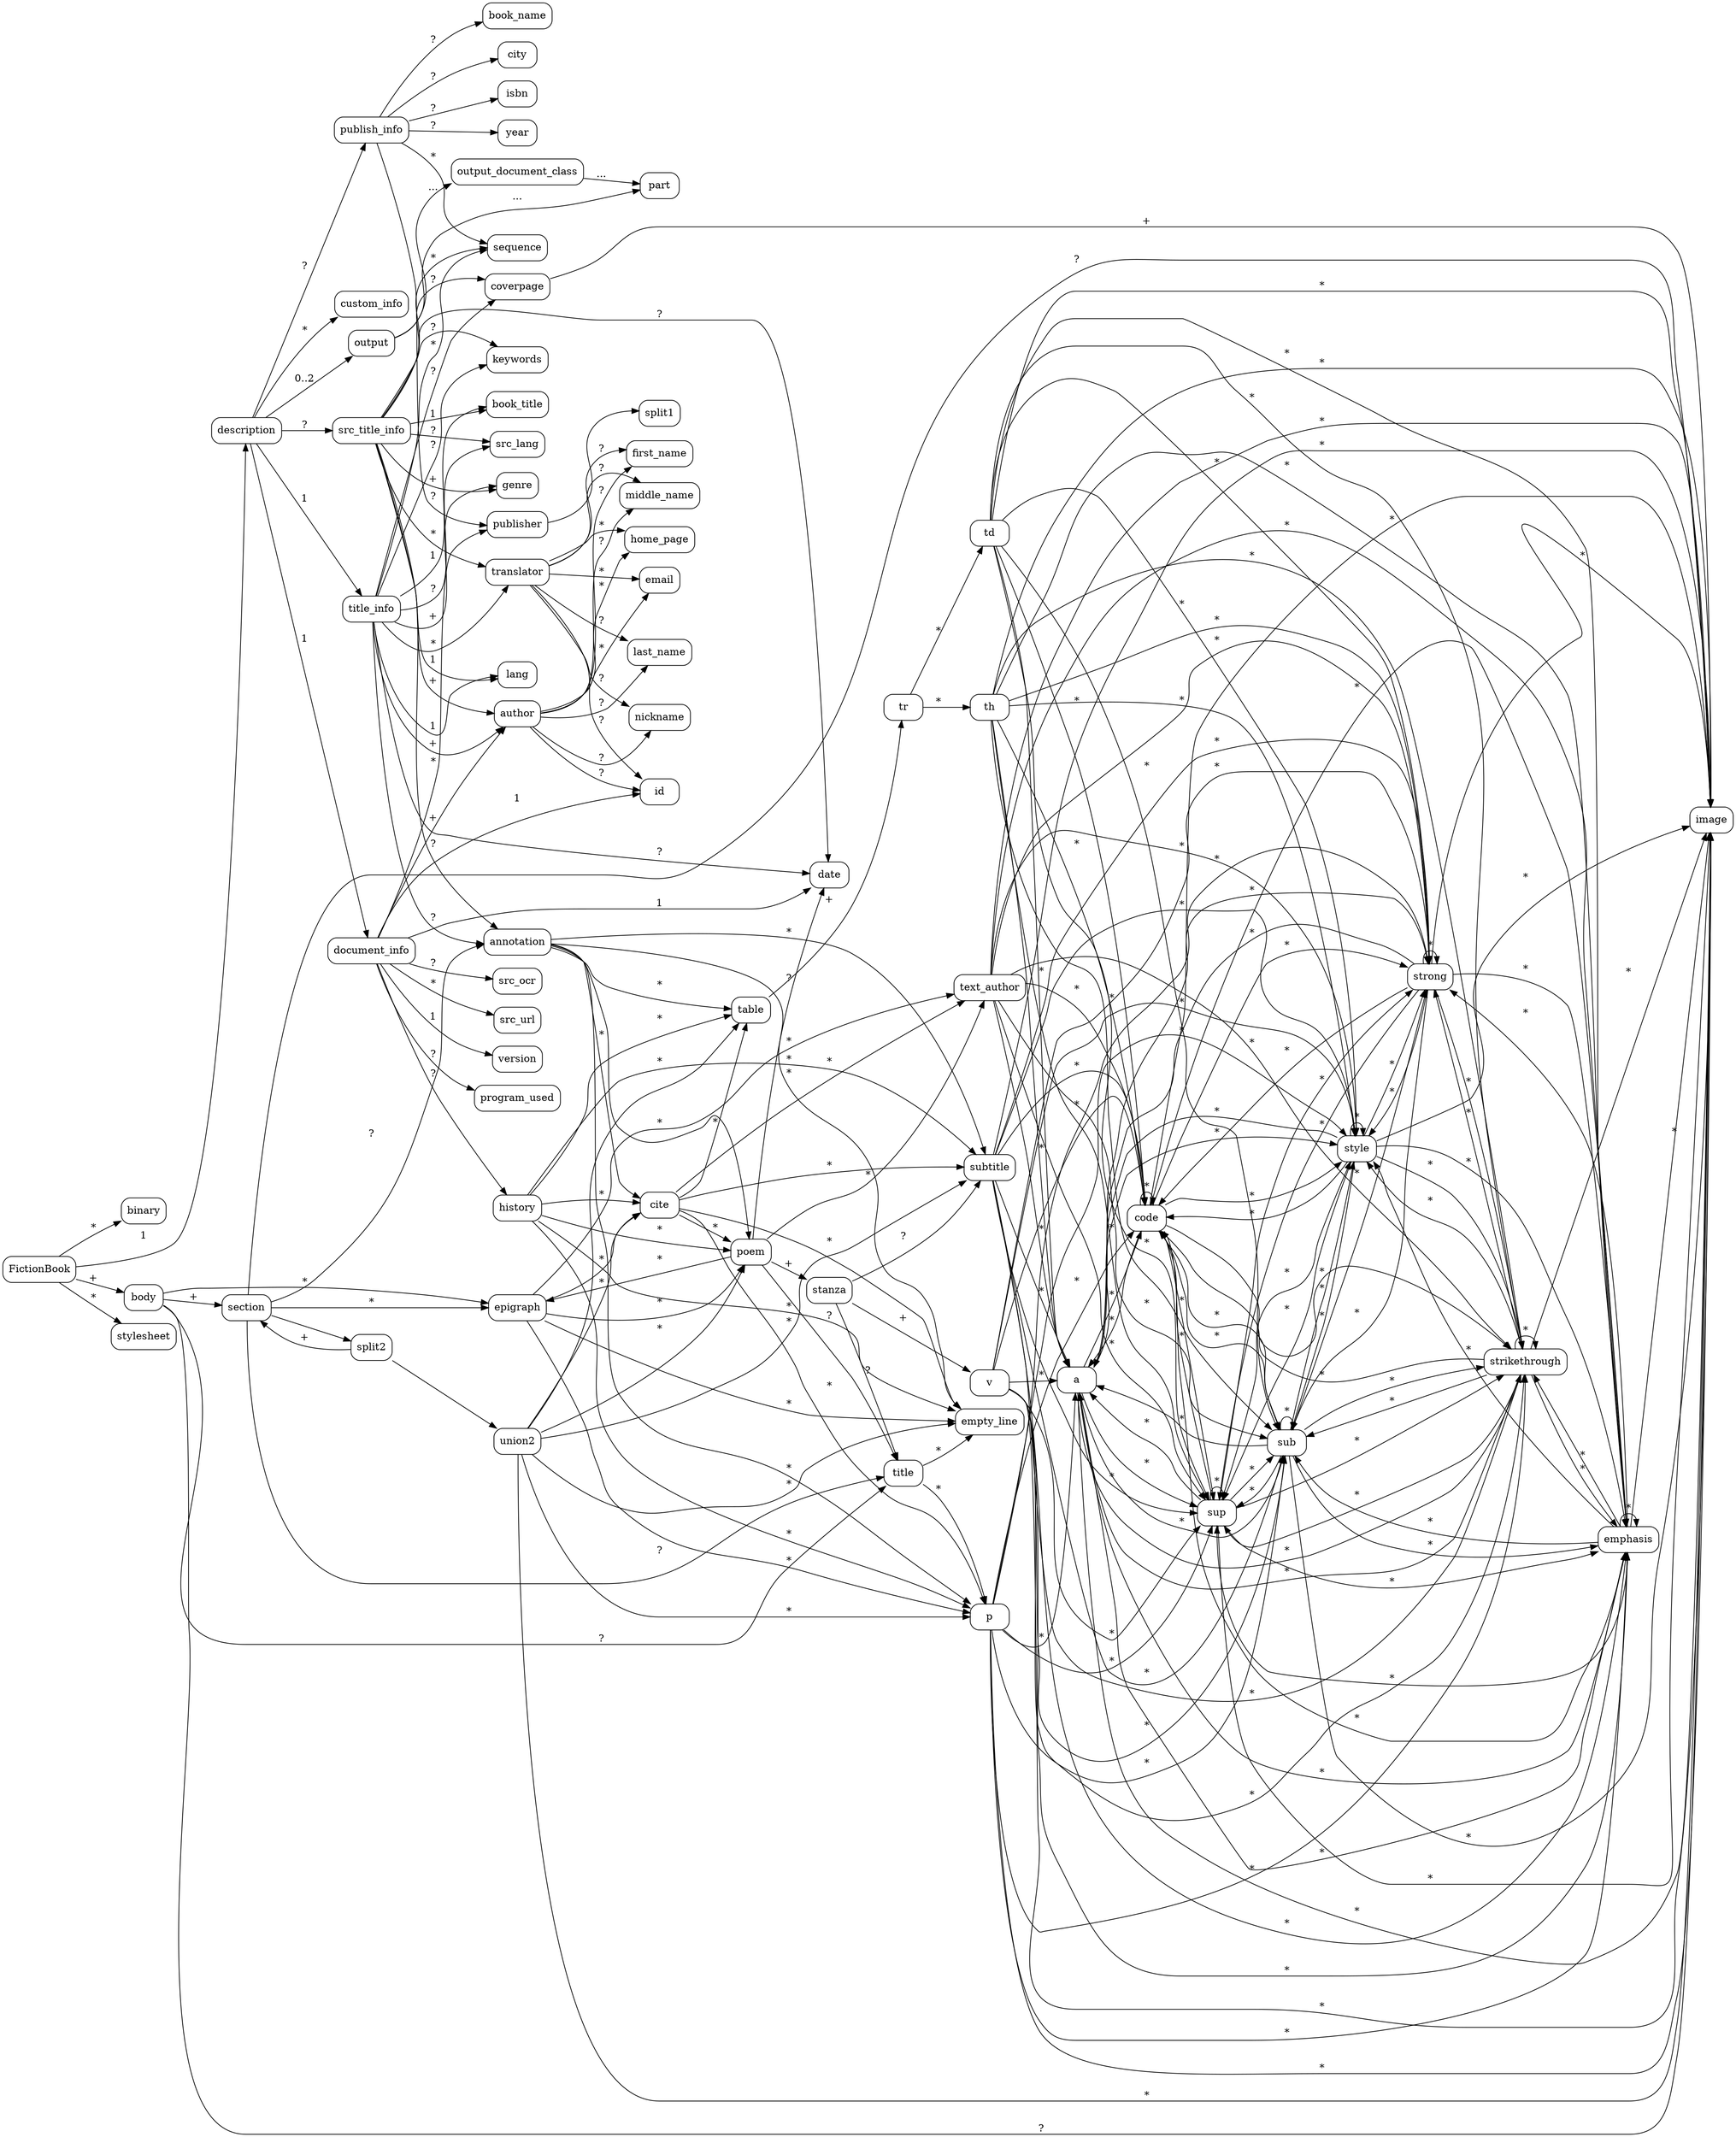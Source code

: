 digraph FB2 {
 rankdir="LR";
 node [shape=rectangle, style=rounded ];
 // nodes
 FictionBook;
 a;
 annotation;
 author;
 binary;
 body;
 book_name;
 book_title;
 cite;
 city;
 code;
 coverpage;
 custom_info;
 date;
 description;
 document_info;
 email;
 emphasis;
 empty_line;
 epigraph;
 first_name;
 genre;
 history;
 home_page;
 id;
 isbn;
 image;
 keywords;
 lang;
 last_name;
 middle_name;
 nickname;
 output_document_class;
 output;
 p;
 part;
 poem;
 program_used;
 publish_info;
 publisher;
 section;
 sequence;
 src_lang;
 src_ocr;
 src_title_info;
 src_url;
 stanza;
 strikethrough;
 strong;
 style;
 stylesheet;
 sub;
 subtitle;
 sup;
 table;
 td;
 text_author;
 th;
 title;
 title_info;
 tr;
 translator;
 v;
 version;
 year;
 // relations
 FictionBook	->	binary		[ label = "*" ];
 FictionBook	->	body		[ label = "+" ];
 FictionBook	->	description	[ label = "1" ];
 FictionBook	->	stylesheet	[ label = "*" ];
 a		->	code		[ label = "*" ];
 a		->	emphasis	[ label = "*" ];
 a		->	image		[ label = "*" ];
 a		->	strikethrough	[ label = "*" ];
 a		->	strong		[ label = "*" ];
 a		->	style		[ label = "*" ];
 a		->	sub		[ label = "*" ];
 a		->	sup		[ label = "*" ];
 annotation	->	cite		[ label = "*" ];
 annotation	->	empty_line	[ label = "*" ];
 annotation	->	p		[ label = "*" ];
 annotation	->	poem		[ label = "*" ];
 annotation	->	subtitle	[ label = "*" ];
 annotation	->	table		[ label = "*" ];
 author		->	email		[ label = "*" ];
 author		->	first_name	[ label = "?" ];
 author		->	home_page	[ label = "*" ];
 author		->	id		[ label = "?" ];
 author		->	last_name	[ label = "?" ];
 author		->	middle_name	[ label = "?" ];
 author		->	nickname	[ label = "?" ];
 body		->	epigraph	[ label = "*" ];
 body		->	image		[ label = "?" ];
 body		->	section		[ label = "+" ];
 body		->	title		[ label = "?" ];
 cite		->	empty_line	[ label = "*" ];
 cite		->	p		[ label = "*" ];
 cite		->	poem		[ label = "*" ];
 cite		->	subtitle	[ label = "*" ];
 cite		->	table		[ label = "*" ];
 cite		->	text_author	[ label = "*" ];
 code		->	a		[ label = "*" ];
 code		->	code		[ label = "*" ];
 code		->	emphasis	[ label = "*" ];
 code		->	image		[ label = "*" ];
 code		->	strikethrough	[ label = "*" ];
 code		->	strong		[ label = "*" ];
 code		->	style		[ label = "*" ];
 code		->	sub		[ label = "*" ];
 code		->	sup		[ label = "*" ];
 coverpage	->	image		[ label = "+" ];
 description	->	custom_info	[ label = "*" ];
 description	->	document_info	[ label = "1" ];
 description	->	output		[ label = "0..2" ];
 description	->	publish_info	[ label = "?" ];
 description	->	src_title_info	[ label = "?" ];
 description	->	title_info	[ label = "1" ];
 document_info	->	author		[ label = "+" ];
 document_info	->	date		[ label = "1" ];
 document_info	->	history		[ label = "?" ];
 document_info	->	id		[ label = "1" ];
 document_info	->	program_used	[ label = "?" ];
 document_info	->	publisher	[ label = "*" ];
 document_info	->	src_ocr		[ label = "?" ];
 document_info	->	src_url		[ label = "*" ];
 document_info	->	version		[ label = "1" ];
 emphasis	->	a		[ label = "*" ];
 emphasis	->	code		[ label = "*" ];
 emphasis	->	emphasis	[ label = "*" ];
 emphasis	->	image		[ label = "*" ];
 emphasis	->	strikethrough	[ label = "*" ];
 emphasis	->	strong		[ label = "*" ];
 emphasis	->	style		[ label = "*" ];
 emphasis	->	sub		[ label = "*" ];
 emphasis	->	sup		[ label = "*" ];
 epigraph	->	cite		[ label = "*" ];
 epigraph	->	empty_line	[ label = "*" ];
 epigraph	->	p		[ label = "*" ];
 epigraph	->	poem		[ label = "*" ];
 epigraph	->	text_author	[ label = "*" ];
 history	->	cite		[ label = "*" ];
 history	->	empty_line	[ label = "*" ];
 history	->	p		[ label = "*" ];
 history	->	poem		[ label = "*" ];
 history	->	subtitle	[ label = "*" ];
 history	->	table		[ label = "*" ];
 output		->	output_document_class	[ label = "..." ];
 output		->	part		[ label = "..." ];
 output_document_class	->	part	[ label = "..." ];
 p		->	a		[ label = "*" ];
 p		->	code		[ label = "*" ];
 p		->	emphasis	[ label = "*" ];
 p		->	image		[ label = "*" ];
 p		->	strikethrough	[ label = "*" ];
 p		->	strong		[ label = "*" ];
 p		->	style		[ label = "*" ];
 p		->	sub		[ label = "*" ];
 p		->	sup		[ label = "*" ];
 poem		->	date		[ label = "?" ];
 poem		->	epigraph	[ label = "*" ];
 poem		->	stanza		[ label = "+" ];
 poem		->	text_author	[ label = "*" ];
 poem		->	title		[ label = "?" ];
 publish_info	->	book_name	[ label = "?" ];
 publish_info	->	city		[ label = "?" ];
 publish_info	->	isbn		[ label = "?" ];
 publish_info	->	publisher	[ label = "?" ];
 publish_info	->	sequence	[ label = "*" ];
 publish_info	->	year		[ label = "?" ];
 publisher	->	split1;
 section	->	annotation	[ label = "?" ];
 section	->	epigraph	[ label = "*" ];
 section	->	image		[ label = "?" ];
 section	->	split2;
 section	->	title		[ label = "?" ];
 split2		->	section		[ label = "+" ];
 split2		->	union2;
 src_title_info	->	annotation	[ label = "?" ];
 src_title_info	->	author		[ label = "+" ];
 src_title_info	->	book_title	[ label = "1" ];
 src_title_info	->	coverpage	[ label = "?" ];
 src_title_info	->	date		[ label = "?" ];
 src_title_info	->	genre		[ label = "+" ];
 src_title_info	->	keywords	[ label = "?" ];
 src_title_info	->	lang		[ label = "1" ];
 src_title_info	->	sequence	[ label = "*" ];
 src_title_info	->	src_lang	[ label = "?" ];
 src_title_info	->	translator	[ label = "*" ];
 stanza		->	subtitle	[ label = "?" ];
 stanza		->	title		[ label = "?" ];
 stanza		->	v		[ label = "+" ];
 strikethrough	->	a		[ label = "*" ];
 strikethrough	->	code		[ label = "*" ];
 strikethrough	->	emphasis	[ label = "*" ];
 strikethrough	->	image		[ label = "*" ];
 strikethrough	->	strikethrough	[ label = "*" ];
 strikethrough	->	strong		[ label = "*" ];
 strikethrough	->	style		[ label = "*" ];
 strikethrough	->	sub		[ label = "*" ];
 strikethrough	->	sup		[ label = "*" ];
 strong		->	a		[ label = "*" ];
 strong		->	code		[ label = "*" ];
 strong		->	emphasis	[ label = "*" ];
 strong		->	image		[ label = "*" ];
 strong		->	strikethrough	[ label = "*" ];
 strong		->	strong		[ label = "*" ];
 strong		->	style		[ label = "*" ];
 strong		->	sub		[ label = "*" ];
 strong		->	sup		[ label = "*" ];
 style		->	a		[ label = "*" ];
 style		->	code		[ label = "*" ];
 style		->	emphasis	[ label = "*" ];
 style		->	image		[ label = "*" ];
 style		->	strikethrough	[ label = "*" ];
 style		->	strong		[ label = "*" ];
 style		->	style		[ label = "*" ];
 style		->	sub		[ label = "*" ];
 style		->	sup		[ label = "*" ];
 sub		->	a		[ label = "*" ];
 sub		->	code		[ label = "*" ];
 sub		->	emphasis	[ label = "*" ];
 sub		->	image		[ label = "*" ];
 sub		->	strikethrough	[ label = "*" ];
 sub		->	strong		[ label = "*" ];
 sub		->	style		[ label = "*" ];
 sub		->	sub		[ label = "*" ];
 sub		->	sup		[ label = "*" ];
 subtitle	->	a		[ label = "*" ];
 subtitle	->	code		[ label = "*" ];
 subtitle	->	emphasis	[ label = "*" ];
 subtitle	->	image		[ label = "*" ];
 subtitle	->	strikethrough	[ label = "*" ];
 subtitle	->	strong		[ label = "*" ];
 subtitle	->	style		[ label = "*" ];
 subtitle	->	sub		[ label = "*" ];
 subtitle	->	sup		[ label = "*" ];
 sup		->	a		[ label = "*" ];
 sup		->	code		[ label = "*" ];
 sup		->	emphasis	[ label = "*" ];
 sup		->	image		[ label = "*" ];
 sup		->	strikethrough	[ label = "*" ];
 sup		->	strong		[ label = "*" ];
 sup		->	style		[ label = "*" ];
 sup		->	sub		[ label = "*" ];
 sup		->	sup		[ label = "*" ];
 table		->	tr		[ label = "+" ];
 td		->	a		[ label = "*" ];
 td		->	code		[ label = "*" ];
 td		->	emphasis	[ label = "*" ];
 td		->	image		[ label = "*" ];
 td		->	strikethrough	[ label = "*" ];
 td		->	strong		[ label = "*" ];
 td		->	style		[ label = "*" ];
 td		->	sub		[ label = "*" ];
 td		->	sup		[ label = "*" ];
 text_author	->	a		[ label = "*" ];
 text_author	->	code		[ label = "*" ];
 text_author	->	emphasis	[ label = "*" ];
 text_author	->	image		[ label = "*" ];
 text_author	->	strikethrough	[ label = "*" ];
 text_author	->	strong		[ label = "*" ];
 text_author	->	style		[ label = "*" ];
 text_author	->	sub		[ label = "*" ];
 text_author	->	sup		[ label = "*" ];
 th		->	a		[ label = "*" ];
 th		->	code		[ label = "*" ];
 th		->	emphasis	[ label = "*" ];
 th		->	image		[ label = "*" ];
 th		->	strikethrough	[ label = "*" ];
 th		->	strong		[ label = "*" ];
 th		->	style		[ label = "*" ];
 th		->	sub		[ label = "*" ];
 th		->	sup		[ label = "*" ];
 title		->	empty_line	[ label = "*" ];
 title		->	p		[ label = "*" ];
 title_info	->	annotation	[ label = "?" ];
 title_info	->	author		[ label = "+" ];
 title_info	->	book_title	[ label = "1" ];
 title_info	->	coverpage	[ label = "?" ];
 title_info	->	date		[ label = "?" ];
 title_info	->	genre		[ label = "+" ];
 title_info	->	keywords	[ label = "?" ];
 title_info	->	lang		[ label = "1" ];
 title_info	->	sequence	[ label = "*" ];
 title_info	->	src_lang	[ label = "?" ];
 title_info	->	translator	[ label = "*" ];
 tr		->	td		[ label = "*" ];
 tr		->	th		[ label = "*" ];
 translator	->	email		[ label = "*" ];
 translator	->	first_name	[ label = "?" ];
 translator	->	home_page	[ label = "*" ];
 translator	->	id		[ label = "?" ];
 translator	->	last_name	[ label = "?" ];
 translator	->	middle_name	[ label = "?" ];
 translator	->	nickname	[ label = "?" ];
 union2		->	cite		[ label = "*" ];
 union2		->	empty_line	[ label = "*" ];
 union2		->	image		[ label = "*" ];
 union2		->	p		[ label = "*" ];
 union2		->	poem		[ label = "*" ];
 union2		->	subtitle	[ label = "*" ];
 union2		->	table		[ label = "*" ];
 v		->	a		[ label = "*" ];
 v		->	code		[ label = "*" ];
 v		->	emphasis	[ label = "*" ];
 v		->	image		[ label = "*" ];
 v		->	strikethrough	[ label = "*" ];
 v		->	strong		[ label = "*" ];
 v		->	style		[ label = "*" ];
 v		->	sub		[ label = "*" ];
 v		->	sup		[ label = "*" ];
}
